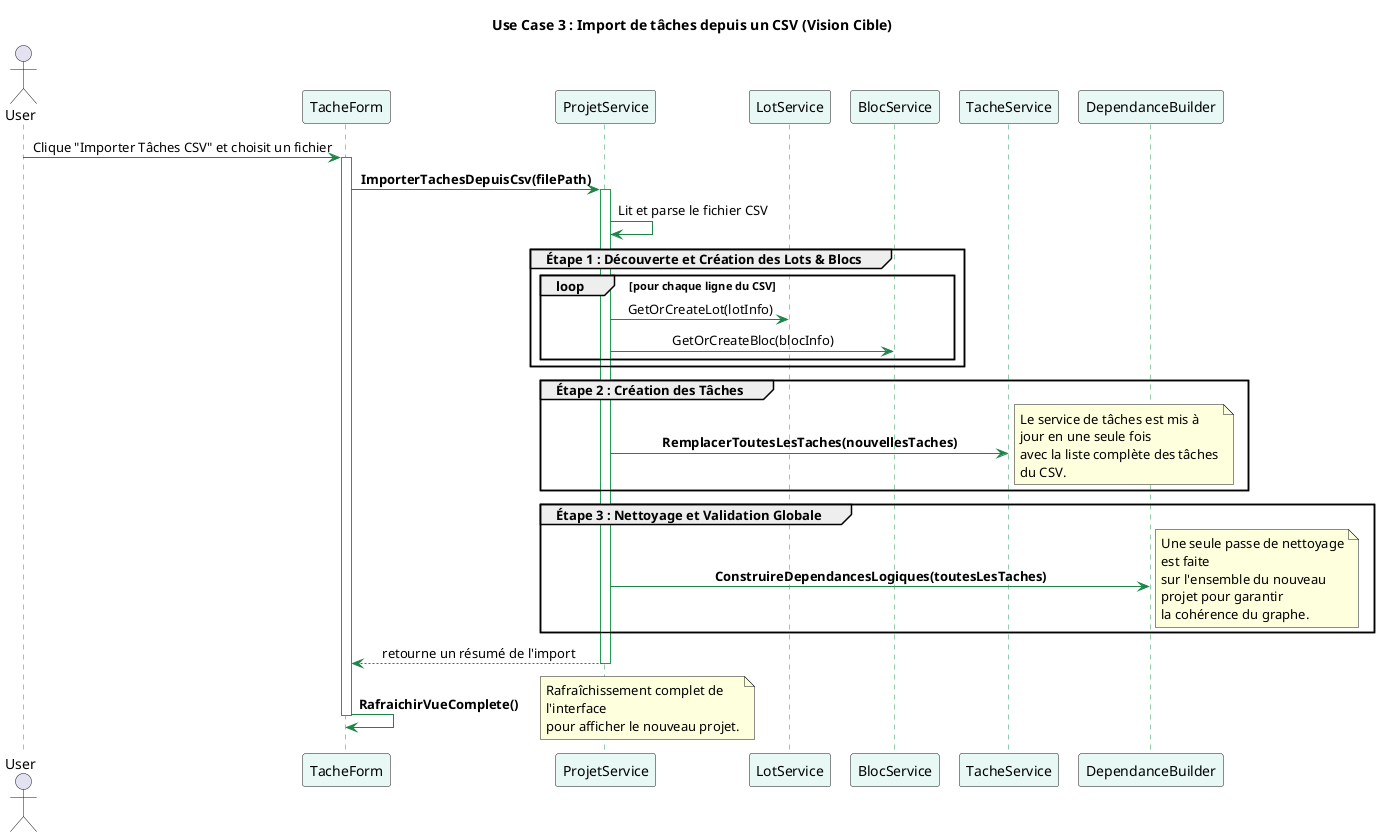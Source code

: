 @startuml
' --- Configuration ---
skinparam componentStyle uml2
skinparam wrapWidth 200
skinparam participantPadding 5
skinparam sequenceMessageAlign center
skinparam sequenceArrowColor #1E8449
skinparam sequenceLifeLineBorderColor #239B56
skinparam sequenceParticipantBackgroundColor #E8F8F5

title Use Case 3 : Import de tâches depuis un CSV (Vision Cible)

actor User
participant TacheForm
participant ProjetService
participant LotService
participant BlocService
participant TacheService
participant DependanceBuilder

User -> TacheForm : Clique "Importer Tâches CSV" et choisit un fichier
activate TacheForm

TacheForm -> ProjetService : **ImporterTachesDepuisCsv(filePath)**
activate ProjetService

ProjetService -> ProjetService : Lit et parse le fichier CSV

group Étape 1 : Découverte et Création des Lots & Blocs
    loop pour chaque ligne du CSV
        ProjetService -> LotService : GetOrCreateLot(lotInfo)
        ProjetService -> BlocService : GetOrCreateBloc(blocInfo)
    end
end

group Étape 2 : Création des Tâches
    ProjetService -> TacheService : **RemplacerToutesLesTaches(nouvellesTaches)**
    note right: Le service de tâches est mis à jour en une seule fois\navec la liste complète des tâches du CSV.
end

group Étape 3 : Nettoyage et Validation Globale
    ProjetService -> DependanceBuilder : **ConstruireDependancesLogiques(toutesLesTaches)**
    note right: Une seule passe de nettoyage est faite\nsur l'ensemble du nouveau projet pour garantir\nla cohérence du graphe.
end

ProjetService --> TacheForm : retourne un résumé de l'import
deactivate ProjetService

TacheForm -> TacheForm : **RafraichirVueComplete()**
note right: Rafraîchissement complet de l'interface\npour afficher le nouveau projet.

deactivate TacheForm
@enduml
